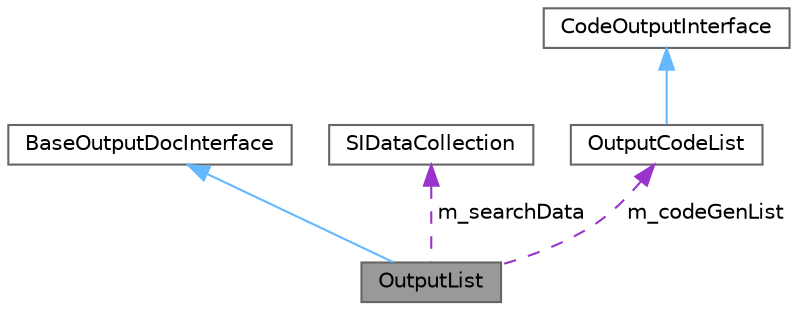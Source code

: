 digraph "OutputList"
{
 // INTERACTIVE_SVG=YES
 // LATEX_PDF_SIZE
  bgcolor="transparent";
  edge [fontname=Helvetica,fontsize=10,labelfontname=Helvetica,labelfontsize=10];
  node [fontname=Helvetica,fontsize=10,shape=box,height=0.2,width=0.4];
  Node1 [label="OutputList",height=0.2,width=0.4,color="gray40", fillcolor="grey60", style="filled", fontcolor="black",tooltip="Class representing a list of output generators that are written to in parallel."];
  Node2 -> Node1 [dir="back",color="steelblue1",style="solid"];
  Node2 [label="BaseOutputDocInterface",height=0.2,width=0.4,color="gray40", fillcolor="white", style="filled",URL="$df/d27/class_base_output_doc_interface.html",tooltip="Base Interface used for generating output outside of the comment blocks."];
  Node3 -> Node1 [dir="back",color="darkorchid3",style="dashed",label=" m_searchData" ];
  Node3 [label="SIDataCollection",height=0.2,width=0.4,color="gray40", fillcolor="white", style="filled",URL="$d2/dc1/class_s_i_data_collection.html",tooltip=" "];
  Node4 -> Node1 [dir="back",color="darkorchid3",style="dashed",label=" m_codeGenList" ];
  Node4 [label="OutputCodeList",height=0.2,width=0.4,color="gray40", fillcolor="white", style="filled",URL="$db/d8e/class_output_code_list.html",tooltip=" "];
  Node5 -> Node4 [dir="back",color="steelblue1",style="solid"];
  Node5 [label="CodeOutputInterface",height=0.2,width=0.4,color="gray40", fillcolor="white", style="filled",URL="$d5/d9c/class_code_output_interface.html",tooltip="Output interface for code parser."];
}
